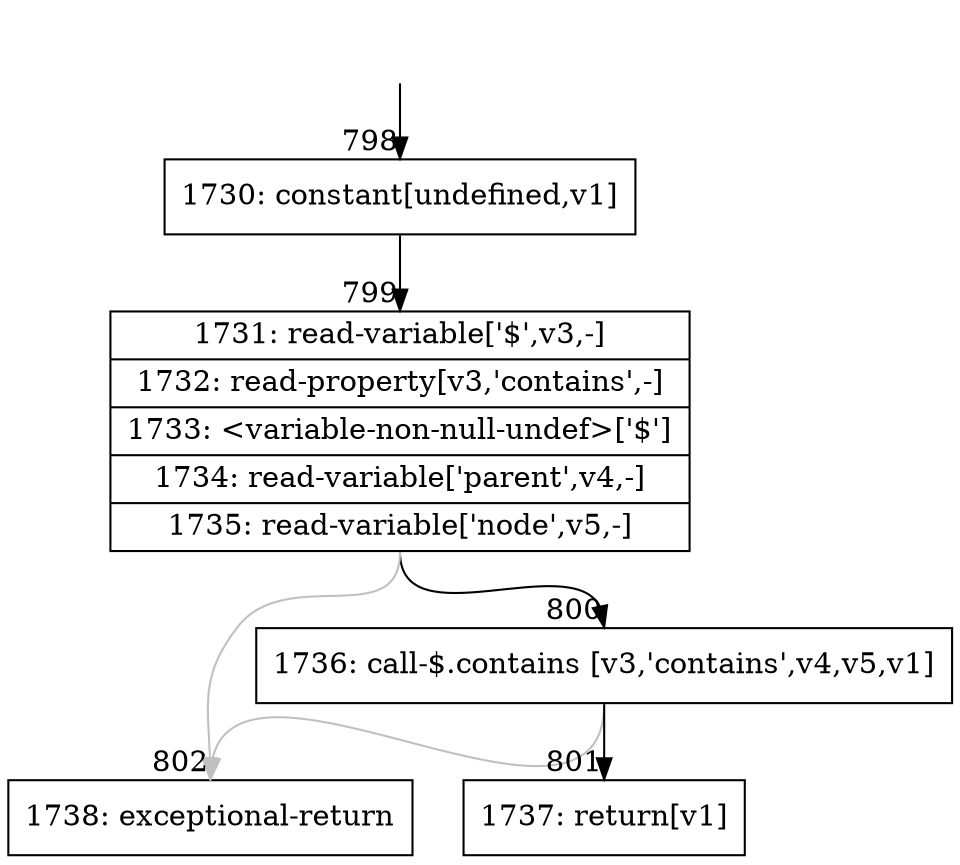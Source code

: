 digraph {
rankdir="TD"
BB_entry75[shape=none,label=""];
BB_entry75 -> BB798 [tailport=s, headport=n, headlabel="    798"]
BB798 [shape=record label="{1730: constant[undefined,v1]}" ] 
BB798 -> BB799 [tailport=s, headport=n, headlabel="      799"]
BB799 [shape=record label="{1731: read-variable['$',v3,-]|1732: read-property[v3,'contains',-]|1733: \<variable-non-null-undef\>['$']|1734: read-variable['parent',v4,-]|1735: read-variable['node',v5,-]}" ] 
BB799 -> BB800 [tailport=s, headport=n, headlabel="      800"]
BB799 -> BB802 [tailport=s, headport=n, color=gray, headlabel="      802"]
BB800 [shape=record label="{1736: call-$.contains [v3,'contains',v4,v5,v1]}" ] 
BB800 -> BB801 [tailport=s, headport=n, headlabel="      801"]
BB800 -> BB802 [tailport=s, headport=n, color=gray]
BB801 [shape=record label="{1737: return[v1]}" ] 
BB802 [shape=record label="{1738: exceptional-return}" ] 
//#$~ 483
}
